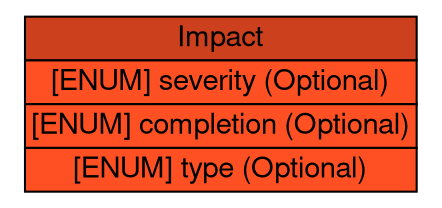 digraph Impact {
	graph [bb="0,0,204,92",
		rankdir=LR
	];
	node [label="\N"];
	Impact	 [height=1.2778,
		label=<<table BORDER="0" CELLBORDER="1" CELLSPACING="0"> <tr> <td BGCOLOR="#cc401d" HREF="/idmef_parser/IDMEFv2/Impact.html" TITLE="The Impact class is used to provide the analyzer&#39;s assessment of the impact of the event on the target(s). It is represented in the IDMEF DTD as follows: "><FONT FACE="Nimbus Sans L">Impact</FONT></td> </tr>" %<tr><td BGCOLOR="#FF5024"  HREF="/idmef_parser/IDMEFv2/Impact.html" TITLE="Section 10.)"><FONT FACE="Nimbus Sans L">[ENUM] severity (Optional)</FONT></td></tr>%<tr><td BGCOLOR="#FF5024"  HREF="/idmef_parser/IDMEFv2/Impact.html" TITLE="Section 10.)"><FONT FACE="Nimbus Sans L">[ENUM] completion (Optional)</FONT></td></tr>%<tr><td BGCOLOR="#FF5024"  HREF="/idmef_parser/IDMEFv2/Impact.html" TITLE="value is &quot;other&quot;.  (See also Section 10.)"><FONT FACE="Nimbus Sans L">[ENUM] type (Optional)</FONT></td></tr>%</table>>,
		pos="102,46",
		shape=plaintext,
		width=2.8333];
}
